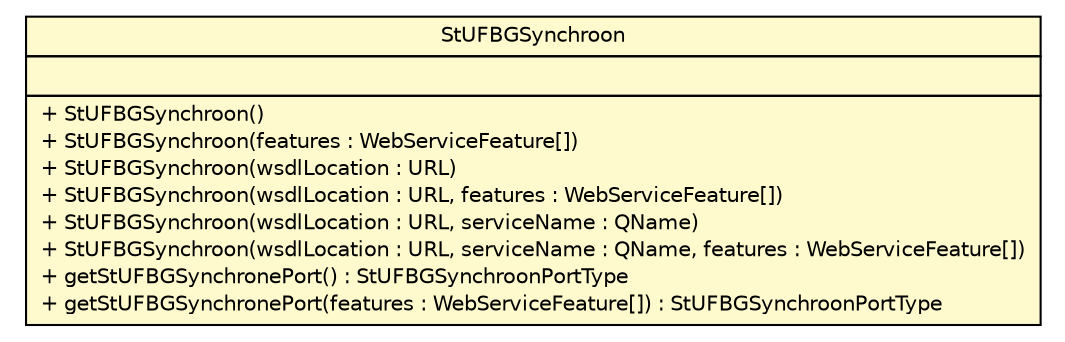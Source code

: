 #!/usr/local/bin/dot
#
# Class diagram 
# Generated by UMLGraph version R5_6-24-gf6e263 (http://www.umlgraph.org/)
#

digraph G {
	edge [fontname="Helvetica",fontsize=10,labelfontname="Helvetica",labelfontsize=10];
	node [fontname="Helvetica",fontsize=10,shape=plaintext];
	nodesep=0.25;
	ranksep=0.5;
	// nl.egem.stuf.sector.bg._0204.StUFBGSynchroon
	c195838 [label=<<table title="nl.egem.stuf.sector.bg._0204.StUFBGSynchroon" border="0" cellborder="1" cellspacing="0" cellpadding="2" port="p" bgcolor="lemonChiffon" href="./StUFBGSynchroon.html">
		<tr><td><table border="0" cellspacing="0" cellpadding="1">
<tr><td align="center" balign="center"> StUFBGSynchroon </td></tr>
		</table></td></tr>
		<tr><td><table border="0" cellspacing="0" cellpadding="1">
<tr><td align="left" balign="left">  </td></tr>
		</table></td></tr>
		<tr><td><table border="0" cellspacing="0" cellpadding="1">
<tr><td align="left" balign="left"> + StUFBGSynchroon() </td></tr>
<tr><td align="left" balign="left"> + StUFBGSynchroon(features : WebServiceFeature[]) </td></tr>
<tr><td align="left" balign="left"> + StUFBGSynchroon(wsdlLocation : URL) </td></tr>
<tr><td align="left" balign="left"> + StUFBGSynchroon(wsdlLocation : URL, features : WebServiceFeature[]) </td></tr>
<tr><td align="left" balign="left"> + StUFBGSynchroon(wsdlLocation : URL, serviceName : QName) </td></tr>
<tr><td align="left" balign="left"> + StUFBGSynchroon(wsdlLocation : URL, serviceName : QName, features : WebServiceFeature[]) </td></tr>
<tr><td align="left" balign="left"> + getStUFBGSynchronePort() : StUFBGSynchroonPortType </td></tr>
<tr><td align="left" balign="left"> + getStUFBGSynchronePort(features : WebServiceFeature[]) : StUFBGSynchroonPortType </td></tr>
		</table></td></tr>
		</table>>, URL="./StUFBGSynchroon.html", fontname="Helvetica", fontcolor="black", fontsize=10.0];
}

